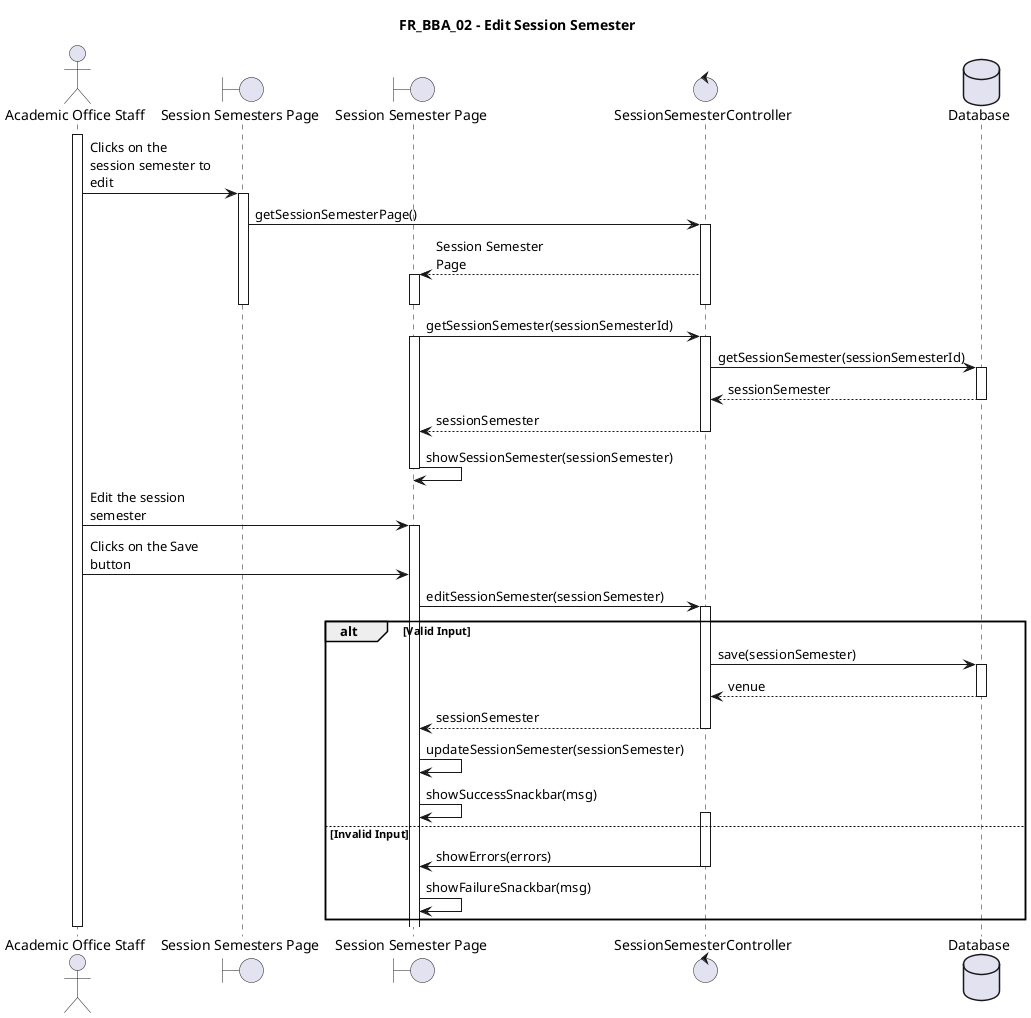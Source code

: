 @startuml FR_BBA_02
title FR_BBA_02 - Edit Session Semester
skinparam maxMessageSize 125

actor "Academic Office Staff" as eu
boundary "Session Semesters Page" as fe
boundary "Session Semester Page" as fe2
control "SessionSemesterController" as ct
database "Database" as db

activate eu

eu -> fe ++ : Clicks on the session semester to edit
fe -> ct ++ : getSessionSemesterPage()
ct --> fe2 ++-- : Session Semester Page
deactivate fe
deactivate fe2

fe2 -> ct ++ : getSessionSemester(sessionSemesterId)
activate fe2
ct -> db ++ : getSessionSemester(sessionSemesterId)
db --> ct -- : sessionSemester
ct --> fe2 -- : sessionSemester
fe2 -> fe2 : showSessionSemester(sessionSemester)
deactivate fe2

eu -> fe2 ++ : Edit the session semester
eu -> fe2 : Clicks on the Save button
fe2 -> ct ++ : editSessionSemester(sessionSemester)

alt Valid Input
    ct -> db ++ : save(sessionSemester)
    return venue
    ct --> fe2 -- : sessionSemester
    fe2 -> fe2 : updateSessionSemester(sessionSemester)
    fe2 -> fe2 : showSuccessSnackbar(msg)
else Invalid Input
    activate ct
    ct -> fe2 -- : showErrors(errors)
    fe2 -> fe2 : showFailureSnackbar(msg)
end

deactivate eu

@enduml